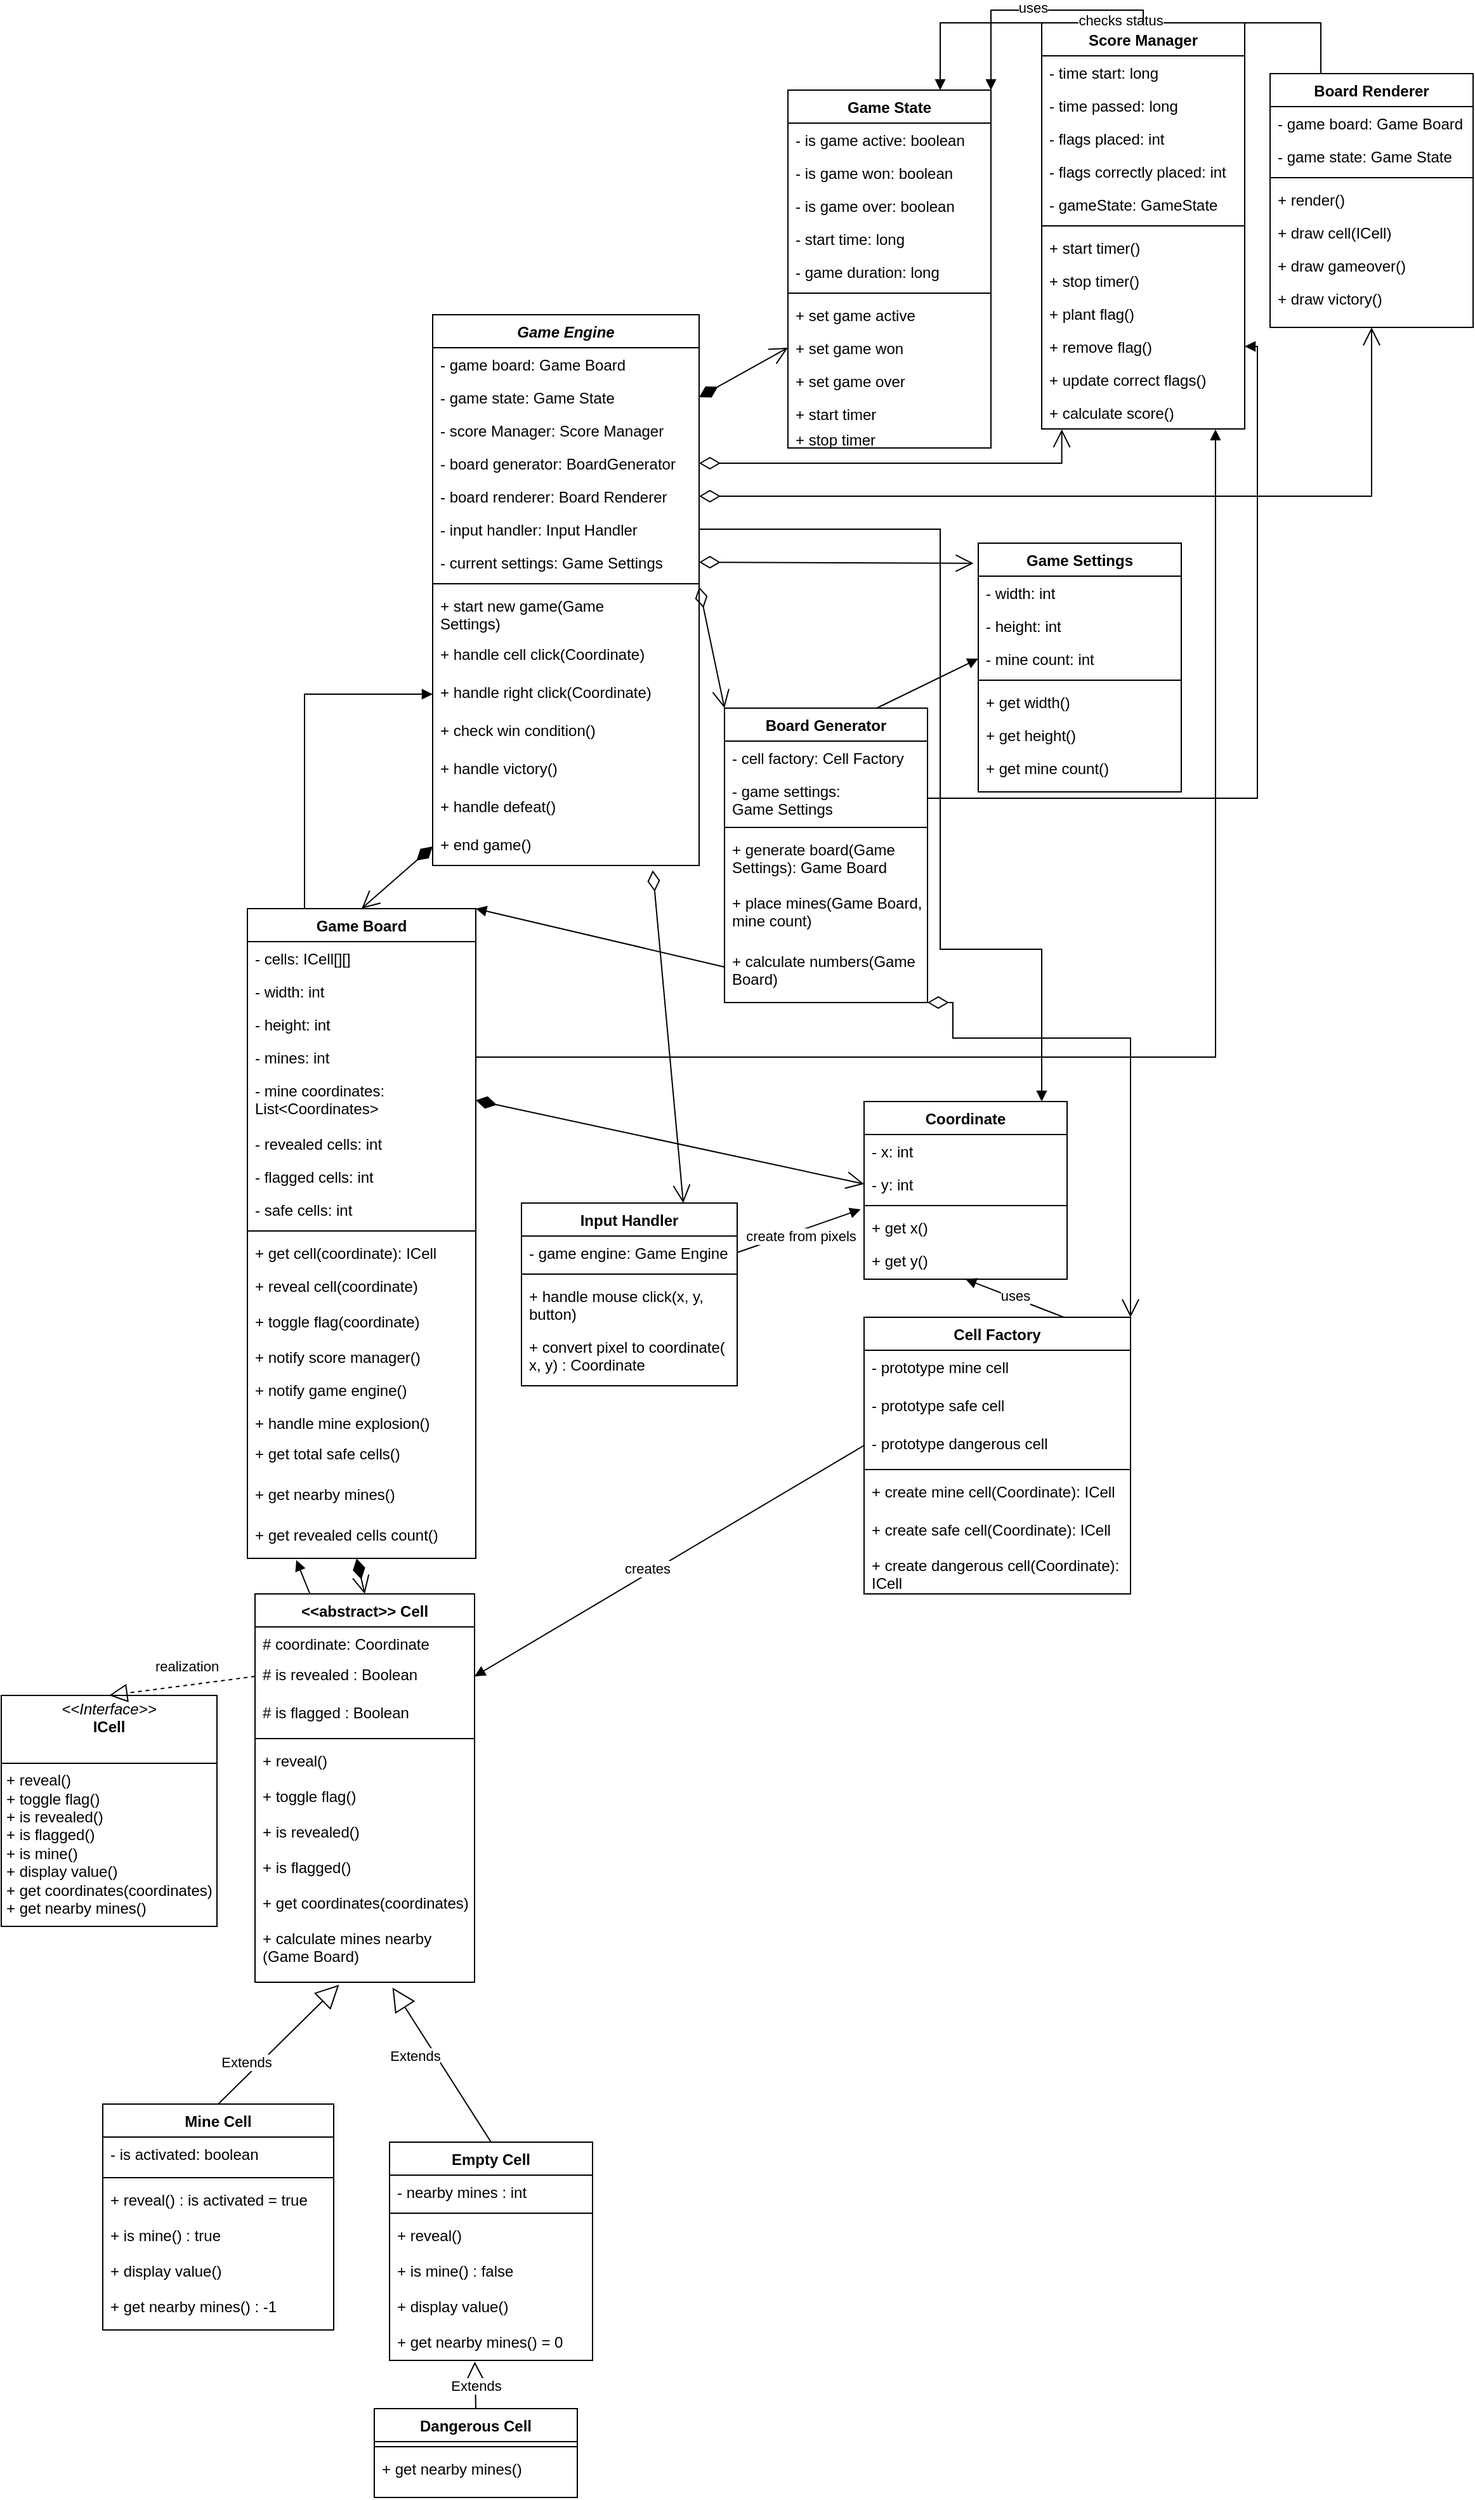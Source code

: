 <mxfile version="28.2.7">
  <diagram id="C5RBs43oDa-KdzZeNtuy" name="Page-1">
    <mxGraphModel dx="2365" dy="1325" grid="1" gridSize="10" guides="1" tooltips="1" connect="1" arrows="1" fold="1" page="1" pageScale="1" pageWidth="827" pageHeight="1169" background="#ffffff" math="0" shadow="0">
      <root>
        <mxCell id="WIyWlLk6GJQsqaUBKTNV-0" />
        <mxCell id="WIyWlLk6GJQsqaUBKTNV-1" parent="WIyWlLk6GJQsqaUBKTNV-0" />
        <mxCell id="zkfFHV4jXpPFQw0GAbJ--0" value="Game Engine" style="swimlane;fontStyle=3;align=center;verticalAlign=top;childLayout=stackLayout;horizontal=1;startSize=26;horizontalStack=0;resizeParent=1;resizeLast=0;collapsible=1;marginBottom=0;rounded=0;shadow=0;strokeWidth=1;" parent="WIyWlLk6GJQsqaUBKTNV-1" vertex="1">
          <mxGeometry x="380" y="370" width="210" height="434" as="geometry">
            <mxRectangle x="230" y="140" width="160" height="26" as="alternateBounds" />
          </mxGeometry>
        </mxCell>
        <mxCell id="zkfFHV4jXpPFQw0GAbJ--1" value="- game board: Game Board" style="text;align=left;verticalAlign=top;spacingLeft=4;spacingRight=4;overflow=hidden;rotatable=0;points=[[0,0.5],[1,0.5]];portConstraint=eastwest;" parent="zkfFHV4jXpPFQw0GAbJ--0" vertex="1">
          <mxGeometry y="26" width="210" height="26" as="geometry" />
        </mxCell>
        <mxCell id="zkfFHV4jXpPFQw0GAbJ--2" value="- game state: Game State" style="text;align=left;verticalAlign=top;spacingLeft=4;spacingRight=4;overflow=hidden;rotatable=0;points=[[0,0.5],[1,0.5]];portConstraint=eastwest;rounded=0;shadow=0;html=0;" parent="zkfFHV4jXpPFQw0GAbJ--0" vertex="1">
          <mxGeometry y="52" width="210" height="26" as="geometry" />
        </mxCell>
        <mxCell id="zkfFHV4jXpPFQw0GAbJ--3" value="- score Manager: Score Manager" style="text;align=left;verticalAlign=top;spacingLeft=4;spacingRight=4;overflow=hidden;rotatable=0;points=[[0,0.5],[1,0.5]];portConstraint=eastwest;rounded=0;shadow=0;html=0;" parent="zkfFHV4jXpPFQw0GAbJ--0" vertex="1">
          <mxGeometry y="78" width="210" height="26" as="geometry" />
        </mxCell>
        <mxCell id="9S8VT6qx1uZMwdPPaOd9-215" value="- board generator: BoardGenerator" style="text;align=left;verticalAlign=top;spacingLeft=4;spacingRight=4;overflow=hidden;rotatable=0;points=[[0,0.5],[1,0.5]];portConstraint=eastwest;rounded=0;shadow=0;html=0;" vertex="1" parent="zkfFHV4jXpPFQw0GAbJ--0">
          <mxGeometry y="104" width="210" height="26" as="geometry" />
        </mxCell>
        <mxCell id="9S8VT6qx1uZMwdPPaOd9-127" value="- board renderer: Board Renderer" style="text;align=left;verticalAlign=top;spacingLeft=4;spacingRight=4;overflow=hidden;rotatable=0;points=[[0,0.5],[1,0.5]];portConstraint=eastwest;rounded=0;shadow=0;html=0;" vertex="1" parent="zkfFHV4jXpPFQw0GAbJ--0">
          <mxGeometry y="130" width="210" height="26" as="geometry" />
        </mxCell>
        <mxCell id="9S8VT6qx1uZMwdPPaOd9-128" value="- input handler: Input Handler" style="text;align=left;verticalAlign=top;spacingLeft=4;spacingRight=4;overflow=hidden;rotatable=0;points=[[0,0.5],[1,0.5]];portConstraint=eastwest;rounded=0;shadow=0;html=0;" vertex="1" parent="zkfFHV4jXpPFQw0GAbJ--0">
          <mxGeometry y="156" width="210" height="26" as="geometry" />
        </mxCell>
        <mxCell id="9S8VT6qx1uZMwdPPaOd9-234" value="- current settings: Game Settings" style="text;align=left;verticalAlign=top;spacingLeft=4;spacingRight=4;overflow=hidden;rotatable=0;points=[[0,0.5],[1,0.5]];portConstraint=eastwest;rounded=0;shadow=0;html=0;" vertex="1" parent="zkfFHV4jXpPFQw0GAbJ--0">
          <mxGeometry y="182" width="210" height="26" as="geometry" />
        </mxCell>
        <mxCell id="zkfFHV4jXpPFQw0GAbJ--4" value="" style="line;html=1;strokeWidth=1;align=left;verticalAlign=middle;spacingTop=-1;spacingLeft=3;spacingRight=3;rotatable=0;labelPosition=right;points=[];portConstraint=eastwest;" parent="zkfFHV4jXpPFQw0GAbJ--0" vertex="1">
          <mxGeometry y="208" width="210" height="8" as="geometry" />
        </mxCell>
        <mxCell id="zkfFHV4jXpPFQw0GAbJ--5" value="+ start new game(Game &#xa;Settings)" style="text;align=left;verticalAlign=top;spacingLeft=4;spacingRight=4;overflow=hidden;rotatable=0;points=[[0,0.5],[1,0.5]];portConstraint=eastwest;" parent="zkfFHV4jXpPFQw0GAbJ--0" vertex="1">
          <mxGeometry y="216" width="210" height="38" as="geometry" />
        </mxCell>
        <mxCell id="9S8VT6qx1uZMwdPPaOd9-124" value="+ handle cell click(Coordinate)" style="text;align=left;verticalAlign=top;spacingLeft=4;spacingRight=4;overflow=hidden;rotatable=0;points=[[0,0.5],[1,0.5]];portConstraint=eastwest;" vertex="1" parent="zkfFHV4jXpPFQw0GAbJ--0">
          <mxGeometry y="254" width="210" height="30" as="geometry" />
        </mxCell>
        <mxCell id="9S8VT6qx1uZMwdPPaOd9-125" value="+ handle right click(Coordinate)" style="text;align=left;verticalAlign=top;spacingLeft=4;spacingRight=4;overflow=hidden;rotatable=0;points=[[0,0.5],[1,0.5]];portConstraint=eastwest;" vertex="1" parent="zkfFHV4jXpPFQw0GAbJ--0">
          <mxGeometry y="284" width="210" height="30" as="geometry" />
        </mxCell>
        <mxCell id="9S8VT6qx1uZMwdPPaOd9-264" value="+ check win condition()" style="text;align=left;verticalAlign=top;spacingLeft=4;spacingRight=4;overflow=hidden;rotatable=0;points=[[0,0.5],[1,0.5]];portConstraint=eastwest;" vertex="1" parent="zkfFHV4jXpPFQw0GAbJ--0">
          <mxGeometry y="314" width="210" height="30" as="geometry" />
        </mxCell>
        <mxCell id="9S8VT6qx1uZMwdPPaOd9-265" value="+ handle victory()" style="text;align=left;verticalAlign=top;spacingLeft=4;spacingRight=4;overflow=hidden;rotatable=0;points=[[0,0.5],[1,0.5]];portConstraint=eastwest;" vertex="1" parent="zkfFHV4jXpPFQw0GAbJ--0">
          <mxGeometry y="344" width="210" height="30" as="geometry" />
        </mxCell>
        <mxCell id="9S8VT6qx1uZMwdPPaOd9-266" value="+ handle defeat()" style="text;align=left;verticalAlign=top;spacingLeft=4;spacingRight=4;overflow=hidden;rotatable=0;points=[[0,0.5],[1,0.5]];portConstraint=eastwest;" vertex="1" parent="zkfFHV4jXpPFQw0GAbJ--0">
          <mxGeometry y="374" width="210" height="30" as="geometry" />
        </mxCell>
        <mxCell id="9S8VT6qx1uZMwdPPaOd9-126" value="+ end game()" style="text;align=left;verticalAlign=top;spacingLeft=4;spacingRight=4;overflow=hidden;rotatable=0;points=[[0,0.5],[1,0.5]];portConstraint=eastwest;" vertex="1" parent="zkfFHV4jXpPFQw0GAbJ--0">
          <mxGeometry y="404" width="210" height="30" as="geometry" />
        </mxCell>
        <mxCell id="zkfFHV4jXpPFQw0GAbJ--6" value="&lt;&lt;abstract&gt;&gt; Cell" style="swimlane;fontStyle=1;align=center;verticalAlign=top;childLayout=stackLayout;horizontal=1;startSize=26;horizontalStack=0;resizeParent=1;resizeLast=0;collapsible=1;marginBottom=0;rounded=0;shadow=0;strokeWidth=1;" parent="WIyWlLk6GJQsqaUBKTNV-1" vertex="1">
          <mxGeometry x="240" y="1378" width="173" height="306" as="geometry">
            <mxRectangle x="130" y="380" width="160" height="26" as="alternateBounds" />
          </mxGeometry>
        </mxCell>
        <mxCell id="zkfFHV4jXpPFQw0GAbJ--7" value="# coordinate: Coordinate" style="text;align=left;verticalAlign=top;spacingLeft=4;spacingRight=4;overflow=hidden;rotatable=0;points=[[0,0.5],[1,0.5]];portConstraint=eastwest;" parent="zkfFHV4jXpPFQw0GAbJ--6" vertex="1">
          <mxGeometry y="26" width="173" height="24" as="geometry" />
        </mxCell>
        <mxCell id="zkfFHV4jXpPFQw0GAbJ--8" value="# is revealed : Boolean" style="text;align=left;verticalAlign=top;spacingLeft=4;spacingRight=4;overflow=hidden;rotatable=0;points=[[0,0.5],[1,0.5]];portConstraint=eastwest;rounded=0;shadow=0;html=0;" parent="zkfFHV4jXpPFQw0GAbJ--6" vertex="1">
          <mxGeometry y="50" width="173" height="30" as="geometry" />
        </mxCell>
        <mxCell id="9S8VT6qx1uZMwdPPaOd9-115" value="# is flagged : Boolean" style="text;align=left;verticalAlign=top;spacingLeft=4;spacingRight=4;overflow=hidden;rotatable=0;points=[[0,0.5],[1,0.5]];portConstraint=eastwest;rounded=0;shadow=0;html=0;" vertex="1" parent="zkfFHV4jXpPFQw0GAbJ--6">
          <mxGeometry y="80" width="173" height="30" as="geometry" />
        </mxCell>
        <mxCell id="zkfFHV4jXpPFQw0GAbJ--9" value="" style="line;html=1;strokeWidth=1;align=left;verticalAlign=middle;spacingTop=-1;spacingLeft=3;spacingRight=3;rotatable=0;labelPosition=right;points=[];portConstraint=eastwest;" parent="zkfFHV4jXpPFQw0GAbJ--6" vertex="1">
          <mxGeometry y="110" width="173" height="8" as="geometry" />
        </mxCell>
        <mxCell id="zkfFHV4jXpPFQw0GAbJ--11" value="+ reveal()" style="text;align=left;verticalAlign=top;spacingLeft=4;spacingRight=4;overflow=hidden;rotatable=0;points=[[0,0.5],[1,0.5]];portConstraint=eastwest;" parent="zkfFHV4jXpPFQw0GAbJ--6" vertex="1">
          <mxGeometry y="118" width="173" height="28" as="geometry" />
        </mxCell>
        <mxCell id="9S8VT6qx1uZMwdPPaOd9-116" value="+ toggle flag()" style="text;align=left;verticalAlign=top;spacingLeft=4;spacingRight=4;overflow=hidden;rotatable=0;points=[[0,0.5],[1,0.5]];portConstraint=eastwest;" vertex="1" parent="zkfFHV4jXpPFQw0GAbJ--6">
          <mxGeometry y="146" width="173" height="28" as="geometry" />
        </mxCell>
        <mxCell id="9S8VT6qx1uZMwdPPaOd9-274" value="+ is revealed()" style="text;align=left;verticalAlign=top;spacingLeft=4;spacingRight=4;overflow=hidden;rotatable=0;points=[[0,0.5],[1,0.5]];portConstraint=eastwest;" vertex="1" parent="zkfFHV4jXpPFQw0GAbJ--6">
          <mxGeometry y="174" width="173" height="28" as="geometry" />
        </mxCell>
        <mxCell id="9S8VT6qx1uZMwdPPaOd9-272" value="+ is flagged()" style="text;align=left;verticalAlign=top;spacingLeft=4;spacingRight=4;overflow=hidden;rotatable=0;points=[[0,0.5],[1,0.5]];portConstraint=eastwest;" vertex="1" parent="zkfFHV4jXpPFQw0GAbJ--6">
          <mxGeometry y="202" width="173" height="28" as="geometry" />
        </mxCell>
        <mxCell id="9S8VT6qx1uZMwdPPaOd9-273" value="+ get coordinates(coordinates)" style="text;align=left;verticalAlign=top;spacingLeft=4;spacingRight=4;overflow=hidden;rotatable=0;points=[[0,0.5],[1,0.5]];portConstraint=eastwest;" vertex="1" parent="zkfFHV4jXpPFQw0GAbJ--6">
          <mxGeometry y="230" width="173" height="28" as="geometry" />
        </mxCell>
        <mxCell id="9S8VT6qx1uZMwdPPaOd9-117" value="+ calculate mines nearby&#xa;(Game Board)" style="text;align=left;verticalAlign=top;spacingLeft=4;spacingRight=4;overflow=hidden;rotatable=0;points=[[0,0.5],[1,0.5]];portConstraint=eastwest;" vertex="1" parent="zkfFHV4jXpPFQw0GAbJ--6">
          <mxGeometry y="258" width="173" height="48" as="geometry" />
        </mxCell>
        <mxCell id="zkfFHV4jXpPFQw0GAbJ--13" value="Empty Cell" style="swimlane;fontStyle=1;align=center;verticalAlign=top;childLayout=stackLayout;horizontal=1;startSize=26;horizontalStack=0;resizeParent=1;resizeLast=0;collapsible=1;marginBottom=0;rounded=0;shadow=0;strokeWidth=1;" parent="WIyWlLk6GJQsqaUBKTNV-1" vertex="1">
          <mxGeometry x="346" y="1810" width="160" height="172" as="geometry">
            <mxRectangle x="340" y="380" width="170" height="26" as="alternateBounds" />
          </mxGeometry>
        </mxCell>
        <mxCell id="zkfFHV4jXpPFQw0GAbJ--14" value="- nearby mines : int" style="text;align=left;verticalAlign=top;spacingLeft=4;spacingRight=4;overflow=hidden;rotatable=0;points=[[0,0.5],[1,0.5]];portConstraint=eastwest;" parent="zkfFHV4jXpPFQw0GAbJ--13" vertex="1">
          <mxGeometry y="26" width="160" height="26" as="geometry" />
        </mxCell>
        <mxCell id="zkfFHV4jXpPFQw0GAbJ--15" value="" style="line;html=1;strokeWidth=1;align=left;verticalAlign=middle;spacingTop=-1;spacingLeft=3;spacingRight=3;rotatable=0;labelPosition=right;points=[];portConstraint=eastwest;" parent="zkfFHV4jXpPFQw0GAbJ--13" vertex="1">
          <mxGeometry y="52" width="160" height="8" as="geometry" />
        </mxCell>
        <mxCell id="9S8VT6qx1uZMwdPPaOd9-281" value="+ reveal()" style="text;align=left;verticalAlign=top;spacingLeft=4;spacingRight=4;overflow=hidden;rotatable=0;points=[[0,0.5],[1,0.5]];portConstraint=eastwest;" vertex="1" parent="zkfFHV4jXpPFQw0GAbJ--13">
          <mxGeometry y="60" width="160" height="28" as="geometry" />
        </mxCell>
        <mxCell id="9S8VT6qx1uZMwdPPaOd9-282" value="+ is mine() : false" style="text;align=left;verticalAlign=top;spacingLeft=4;spacingRight=4;overflow=hidden;rotatable=0;points=[[0,0.5],[1,0.5]];portConstraint=eastwest;" vertex="1" parent="zkfFHV4jXpPFQw0GAbJ--13">
          <mxGeometry y="88" width="160" height="28" as="geometry" />
        </mxCell>
        <mxCell id="9S8VT6qx1uZMwdPPaOd9-283" value="+ display value()" style="text;align=left;verticalAlign=top;spacingLeft=4;spacingRight=4;overflow=hidden;rotatable=0;points=[[0,0.5],[1,0.5]];portConstraint=eastwest;" vertex="1" parent="zkfFHV4jXpPFQw0GAbJ--13">
          <mxGeometry y="116" width="160" height="28" as="geometry" />
        </mxCell>
        <mxCell id="9S8VT6qx1uZMwdPPaOd9-250" value="+ get nearby mines() = 0" style="text;align=left;verticalAlign=top;spacingLeft=4;spacingRight=4;overflow=hidden;rotatable=0;points=[[0,0.5],[1,0.5]];portConstraint=eastwest;" vertex="1" parent="zkfFHV4jXpPFQw0GAbJ--13">
          <mxGeometry y="144" width="160" height="28" as="geometry" />
        </mxCell>
        <mxCell id="zkfFHV4jXpPFQw0GAbJ--17" value="Game Board" style="swimlane;fontStyle=1;align=center;verticalAlign=top;childLayout=stackLayout;horizontal=1;startSize=26;horizontalStack=0;resizeParent=1;resizeLast=0;collapsible=1;marginBottom=0;rounded=0;shadow=0;strokeWidth=1;" parent="WIyWlLk6GJQsqaUBKTNV-1" vertex="1">
          <mxGeometry x="234" y="838" width="180" height="512" as="geometry">
            <mxRectangle x="550" y="140" width="160" height="26" as="alternateBounds" />
          </mxGeometry>
        </mxCell>
        <mxCell id="zkfFHV4jXpPFQw0GAbJ--18" value="- cells: ICell[][]" style="text;align=left;verticalAlign=top;spacingLeft=4;spacingRight=4;overflow=hidden;rotatable=0;points=[[0,0.5],[1,0.5]];portConstraint=eastwest;" parent="zkfFHV4jXpPFQw0GAbJ--17" vertex="1">
          <mxGeometry y="26" width="180" height="26" as="geometry" />
        </mxCell>
        <mxCell id="zkfFHV4jXpPFQw0GAbJ--19" value="- width: int" style="text;align=left;verticalAlign=top;spacingLeft=4;spacingRight=4;overflow=hidden;rotatable=0;points=[[0,0.5],[1,0.5]];portConstraint=eastwest;rounded=0;shadow=0;html=0;" parent="zkfFHV4jXpPFQw0GAbJ--17" vertex="1">
          <mxGeometry y="52" width="180" height="26" as="geometry" />
        </mxCell>
        <mxCell id="zkfFHV4jXpPFQw0GAbJ--20" value="- height: int" style="text;align=left;verticalAlign=top;spacingLeft=4;spacingRight=4;overflow=hidden;rotatable=0;points=[[0,0.5],[1,0.5]];portConstraint=eastwest;rounded=0;shadow=0;html=0;" parent="zkfFHV4jXpPFQw0GAbJ--17" vertex="1">
          <mxGeometry y="78" width="180" height="26" as="geometry" />
        </mxCell>
        <mxCell id="zkfFHV4jXpPFQw0GAbJ--25" value="- mines: int" style="text;align=left;verticalAlign=top;spacingLeft=4;spacingRight=4;overflow=hidden;rotatable=0;points=[[0,0.5],[1,0.5]];portConstraint=eastwest;" parent="zkfFHV4jXpPFQw0GAbJ--17" vertex="1">
          <mxGeometry y="104" width="180" height="26" as="geometry" />
        </mxCell>
        <mxCell id="9S8VT6qx1uZMwdPPaOd9-240" value="- mine coordinates: &#xa;List&lt;Coordinates&gt;" style="text;align=left;verticalAlign=top;spacingLeft=4;spacingRight=4;overflow=hidden;rotatable=0;points=[[0,0.5],[1,0.5]];portConstraint=eastwest;" vertex="1" parent="zkfFHV4jXpPFQw0GAbJ--17">
          <mxGeometry y="130" width="180" height="42" as="geometry" />
        </mxCell>
        <mxCell id="9S8VT6qx1uZMwdPPaOd9-239" value="- revealed cells: int" style="text;align=left;verticalAlign=top;spacingLeft=4;spacingRight=4;overflow=hidden;rotatable=0;points=[[0,0.5],[1,0.5]];portConstraint=eastwest;rounded=0;shadow=0;html=0;" vertex="1" parent="zkfFHV4jXpPFQw0GAbJ--17">
          <mxGeometry y="172" width="180" height="26" as="geometry" />
        </mxCell>
        <mxCell id="9S8VT6qx1uZMwdPPaOd9-214" value="- flagged cells: int" style="text;align=left;verticalAlign=top;spacingLeft=4;spacingRight=4;overflow=hidden;rotatable=0;points=[[0,0.5],[1,0.5]];portConstraint=eastwest;rounded=0;shadow=0;html=0;" vertex="1" parent="zkfFHV4jXpPFQw0GAbJ--17">
          <mxGeometry y="198" width="180" height="26" as="geometry" />
        </mxCell>
        <mxCell id="9S8VT6qx1uZMwdPPaOd9-276" value="- safe cells: int" style="text;align=left;verticalAlign=top;spacingLeft=4;spacingRight=4;overflow=hidden;rotatable=0;points=[[0,0.5],[1,0.5]];portConstraint=eastwest;rounded=0;shadow=0;html=0;" vertex="1" parent="zkfFHV4jXpPFQw0GAbJ--17">
          <mxGeometry y="224" width="180" height="26" as="geometry" />
        </mxCell>
        <mxCell id="zkfFHV4jXpPFQw0GAbJ--23" value="" style="line;html=1;strokeWidth=1;align=left;verticalAlign=middle;spacingTop=-1;spacingLeft=3;spacingRight=3;rotatable=0;labelPosition=right;points=[];portConstraint=eastwest;" parent="zkfFHV4jXpPFQw0GAbJ--17" vertex="1">
          <mxGeometry y="250" width="180" height="8" as="geometry" />
        </mxCell>
        <mxCell id="zkfFHV4jXpPFQw0GAbJ--22" value="+ get cell(coordinate): ICell" style="text;align=left;verticalAlign=top;spacingLeft=4;spacingRight=4;overflow=hidden;rotatable=0;points=[[0,0.5],[1,0.5]];portConstraint=eastwest;rounded=0;shadow=0;html=0;" parent="zkfFHV4jXpPFQw0GAbJ--17" vertex="1">
          <mxGeometry y="258" width="180" height="26" as="geometry" />
        </mxCell>
        <mxCell id="9S8VT6qx1uZMwdPPaOd9-270" value="+ reveal cell(coordinate)" style="text;align=left;verticalAlign=top;spacingLeft=4;spacingRight=4;overflow=hidden;rotatable=0;points=[[0,0.5],[1,0.5]];portConstraint=eastwest;" vertex="1" parent="zkfFHV4jXpPFQw0GAbJ--17">
          <mxGeometry y="284" width="180" height="28" as="geometry" />
        </mxCell>
        <mxCell id="9S8VT6qx1uZMwdPPaOd9-271" value="+ toggle flag(coordinate)" style="text;align=left;verticalAlign=top;spacingLeft=4;spacingRight=4;overflow=hidden;rotatable=0;points=[[0,0.5],[1,0.5]];portConstraint=eastwest;" vertex="1" parent="zkfFHV4jXpPFQw0GAbJ--17">
          <mxGeometry y="312" width="180" height="28" as="geometry" />
        </mxCell>
        <mxCell id="9S8VT6qx1uZMwdPPaOd9-267" value="+ notify score manager()" style="text;align=left;verticalAlign=top;spacingLeft=4;spacingRight=4;overflow=hidden;rotatable=0;points=[[0,0.5],[1,0.5]];portConstraint=eastwest;rounded=0;shadow=0;html=0;" vertex="1" parent="zkfFHV4jXpPFQw0GAbJ--17">
          <mxGeometry y="340" width="180" height="26" as="geometry" />
        </mxCell>
        <mxCell id="9S8VT6qx1uZMwdPPaOd9-268" value="+ notify game engine()" style="text;align=left;verticalAlign=top;spacingLeft=4;spacingRight=4;overflow=hidden;rotatable=0;points=[[0,0.5],[1,0.5]];portConstraint=eastwest;rounded=0;shadow=0;html=0;" vertex="1" parent="zkfFHV4jXpPFQw0GAbJ--17">
          <mxGeometry y="366" width="180" height="26" as="geometry" />
        </mxCell>
        <mxCell id="9S8VT6qx1uZMwdPPaOd9-256" value="+ handle mine explosion()" style="text;align=left;verticalAlign=top;spacingLeft=4;spacingRight=4;overflow=hidden;rotatable=0;points=[[0,0.5],[1,0.5]];portConstraint=eastwest;" vertex="1" parent="zkfFHV4jXpPFQw0GAbJ--17">
          <mxGeometry y="392" width="180" height="24" as="geometry" />
        </mxCell>
        <mxCell id="9S8VT6qx1uZMwdPPaOd9-277" value="+ get total safe cells()" style="text;align=left;verticalAlign=top;spacingLeft=4;spacingRight=4;overflow=hidden;rotatable=0;points=[[0,0.5],[1,0.5]];portConstraint=eastwest;" vertex="1" parent="zkfFHV4jXpPFQw0GAbJ--17">
          <mxGeometry y="416" width="180" height="32" as="geometry" />
        </mxCell>
        <mxCell id="9S8VT6qx1uZMwdPPaOd9-278" value="+ get nearby mines()" style="text;align=left;verticalAlign=top;spacingLeft=4;spacingRight=4;overflow=hidden;rotatable=0;points=[[0,0.5],[1,0.5]];portConstraint=eastwest;" vertex="1" parent="zkfFHV4jXpPFQw0GAbJ--17">
          <mxGeometry y="448" width="180" height="32" as="geometry" />
        </mxCell>
        <mxCell id="9S8VT6qx1uZMwdPPaOd9-262" value="+ get revealed cells count()" style="text;align=left;verticalAlign=top;spacingLeft=4;spacingRight=4;overflow=hidden;rotatable=0;points=[[0,0.5],[1,0.5]];portConstraint=eastwest;" vertex="1" parent="zkfFHV4jXpPFQw0GAbJ--17">
          <mxGeometry y="480" width="180" height="32" as="geometry" />
        </mxCell>
        <mxCell id="9S8VT6qx1uZMwdPPaOd9-1" value="Dangerous Cell" style="swimlane;fontStyle=1;align=center;verticalAlign=top;childLayout=stackLayout;horizontal=1;startSize=26;horizontalStack=0;resizeParent=1;resizeLast=0;collapsible=1;marginBottom=0;rounded=0;shadow=0;strokeWidth=1;" vertex="1" parent="WIyWlLk6GJQsqaUBKTNV-1">
          <mxGeometry x="334" y="2020" width="160" height="70" as="geometry">
            <mxRectangle x="340" y="380" width="170" height="26" as="alternateBounds" />
          </mxGeometry>
        </mxCell>
        <mxCell id="9S8VT6qx1uZMwdPPaOd9-3" value="" style="line;html=1;strokeWidth=1;align=left;verticalAlign=middle;spacingTop=-1;spacingLeft=3;spacingRight=3;rotatable=0;labelPosition=right;points=[];portConstraint=eastwest;" vertex="1" parent="9S8VT6qx1uZMwdPPaOd9-1">
          <mxGeometry y="26" width="160" height="8" as="geometry" />
        </mxCell>
        <mxCell id="9S8VT6qx1uZMwdPPaOd9-284" value="+ get nearby mines()" style="text;align=left;verticalAlign=top;spacingLeft=4;spacingRight=4;overflow=hidden;rotatable=0;points=[[0,0.5],[1,0.5]];portConstraint=eastwest;" vertex="1" parent="9S8VT6qx1uZMwdPPaOd9-1">
          <mxGeometry y="34" width="160" height="28" as="geometry" />
        </mxCell>
        <mxCell id="9S8VT6qx1uZMwdPPaOd9-4" value="Mine Cell" style="swimlane;fontStyle=1;align=center;verticalAlign=top;childLayout=stackLayout;horizontal=1;startSize=26;horizontalStack=0;resizeParent=1;resizeLast=0;collapsible=1;marginBottom=0;rounded=0;shadow=0;strokeWidth=1;" vertex="1" parent="WIyWlLk6GJQsqaUBKTNV-1">
          <mxGeometry x="120" y="1780" width="182" height="178" as="geometry">
            <mxRectangle x="340" y="380" width="170" height="26" as="alternateBounds" />
          </mxGeometry>
        </mxCell>
        <mxCell id="9S8VT6qx1uZMwdPPaOd9-212" value="- is activated: boolean" style="text;align=left;verticalAlign=top;spacingLeft=4;spacingRight=4;overflow=hidden;rotatable=0;points=[[0,0.5],[1,0.5]];portConstraint=eastwest;" vertex="1" parent="9S8VT6qx1uZMwdPPaOd9-4">
          <mxGeometry y="26" width="182" height="28" as="geometry" />
        </mxCell>
        <mxCell id="9S8VT6qx1uZMwdPPaOd9-6" value="" style="line;html=1;strokeWidth=1;align=left;verticalAlign=middle;spacingTop=-1;spacingLeft=3;spacingRight=3;rotatable=0;labelPosition=right;points=[];portConstraint=eastwest;" vertex="1" parent="9S8VT6qx1uZMwdPPaOd9-4">
          <mxGeometry y="54" width="182" height="8" as="geometry" />
        </mxCell>
        <mxCell id="9S8VT6qx1uZMwdPPaOd9-243" value="+ reveal() : is activated = true" style="text;align=left;verticalAlign=top;spacingLeft=4;spacingRight=4;overflow=hidden;rotatable=0;points=[[0,0.5],[1,0.5]];portConstraint=eastwest;" vertex="1" parent="9S8VT6qx1uZMwdPPaOd9-4">
          <mxGeometry y="62" width="182" height="28" as="geometry" />
        </mxCell>
        <mxCell id="9S8VT6qx1uZMwdPPaOd9-275" value="+ is mine() : true" style="text;align=left;verticalAlign=top;spacingLeft=4;spacingRight=4;overflow=hidden;rotatable=0;points=[[0,0.5],[1,0.5]];portConstraint=eastwest;" vertex="1" parent="9S8VT6qx1uZMwdPPaOd9-4">
          <mxGeometry y="90" width="182" height="28" as="geometry" />
        </mxCell>
        <mxCell id="9S8VT6qx1uZMwdPPaOd9-279" value="+ display value()" style="text;align=left;verticalAlign=top;spacingLeft=4;spacingRight=4;overflow=hidden;rotatable=0;points=[[0,0.5],[1,0.5]];portConstraint=eastwest;" vertex="1" parent="9S8VT6qx1uZMwdPPaOd9-4">
          <mxGeometry y="118" width="182" height="28" as="geometry" />
        </mxCell>
        <mxCell id="9S8VT6qx1uZMwdPPaOd9-280" value="+ get nearby mines() : -1" style="text;align=left;verticalAlign=top;spacingLeft=4;spacingRight=4;overflow=hidden;rotatable=0;points=[[0,0.5],[1,0.5]];portConstraint=eastwest;" vertex="1" parent="9S8VT6qx1uZMwdPPaOd9-4">
          <mxGeometry y="146" width="182" height="32" as="geometry" />
        </mxCell>
        <mxCell id="9S8VT6qx1uZMwdPPaOd9-19" value="Game Settings" style="swimlane;fontStyle=1;align=center;verticalAlign=top;childLayout=stackLayout;horizontal=1;startSize=26;horizontalStack=0;resizeParent=1;resizeLast=0;collapsible=1;marginBottom=0;rounded=0;shadow=0;strokeWidth=1;" vertex="1" parent="WIyWlLk6GJQsqaUBKTNV-1">
          <mxGeometry x="810" y="550" width="160" height="196" as="geometry">
            <mxRectangle x="550" y="140" width="160" height="26" as="alternateBounds" />
          </mxGeometry>
        </mxCell>
        <mxCell id="9S8VT6qx1uZMwdPPaOd9-21" value="- width: int" style="text;align=left;verticalAlign=top;spacingLeft=4;spacingRight=4;overflow=hidden;rotatable=0;points=[[0,0.5],[1,0.5]];portConstraint=eastwest;rounded=0;shadow=0;html=0;" vertex="1" parent="9S8VT6qx1uZMwdPPaOd9-19">
          <mxGeometry y="26" width="160" height="26" as="geometry" />
        </mxCell>
        <mxCell id="9S8VT6qx1uZMwdPPaOd9-22" value="- height: int" style="text;align=left;verticalAlign=top;spacingLeft=4;spacingRight=4;overflow=hidden;rotatable=0;points=[[0,0.5],[1,0.5]];portConstraint=eastwest;rounded=0;shadow=0;html=0;" vertex="1" parent="9S8VT6qx1uZMwdPPaOd9-19">
          <mxGeometry y="52" width="160" height="26" as="geometry" />
        </mxCell>
        <mxCell id="9S8VT6qx1uZMwdPPaOd9-23" value="- mine count: int" style="text;align=left;verticalAlign=top;spacingLeft=4;spacingRight=4;overflow=hidden;rotatable=0;points=[[0,0.5],[1,0.5]];portConstraint=eastwest;rounded=0;shadow=0;html=0;" vertex="1" parent="9S8VT6qx1uZMwdPPaOd9-19">
          <mxGeometry y="78" width="160" height="26" as="geometry" />
        </mxCell>
        <mxCell id="9S8VT6qx1uZMwdPPaOd9-25" value="" style="line;html=1;strokeWidth=1;align=left;verticalAlign=middle;spacingTop=-1;spacingLeft=3;spacingRight=3;rotatable=0;labelPosition=right;points=[];portConstraint=eastwest;" vertex="1" parent="9S8VT6qx1uZMwdPPaOd9-19">
          <mxGeometry y="104" width="160" height="8" as="geometry" />
        </mxCell>
        <mxCell id="9S8VT6qx1uZMwdPPaOd9-24" value="+ get width()" style="text;align=left;verticalAlign=top;spacingLeft=4;spacingRight=4;overflow=hidden;rotatable=0;points=[[0,0.5],[1,0.5]];portConstraint=eastwest;rounded=0;shadow=0;html=0;" vertex="1" parent="9S8VT6qx1uZMwdPPaOd9-19">
          <mxGeometry y="112" width="160" height="26" as="geometry" />
        </mxCell>
        <mxCell id="9S8VT6qx1uZMwdPPaOd9-26" value="+ get height()" style="text;align=left;verticalAlign=top;spacingLeft=4;spacingRight=4;overflow=hidden;rotatable=0;points=[[0,0.5],[1,0.5]];portConstraint=eastwest;" vertex="1" parent="9S8VT6qx1uZMwdPPaOd9-19">
          <mxGeometry y="138" width="160" height="26" as="geometry" />
        </mxCell>
        <mxCell id="9S8VT6qx1uZMwdPPaOd9-27" value="+ get mine count()" style="text;align=left;verticalAlign=top;spacingLeft=4;spacingRight=4;overflow=hidden;rotatable=0;points=[[0,0.5],[1,0.5]];portConstraint=eastwest;" vertex="1" parent="9S8VT6qx1uZMwdPPaOd9-19">
          <mxGeometry y="164" width="160" height="26" as="geometry" />
        </mxCell>
        <mxCell id="9S8VT6qx1uZMwdPPaOd9-37" value="Score Manager" style="swimlane;fontStyle=1;align=center;verticalAlign=top;childLayout=stackLayout;horizontal=1;startSize=26;horizontalStack=0;resizeParent=1;resizeLast=0;collapsible=1;marginBottom=0;rounded=0;shadow=0;strokeWidth=1;" vertex="1" parent="WIyWlLk6GJQsqaUBKTNV-1">
          <mxGeometry x="860" y="140" width="160" height="320" as="geometry">
            <mxRectangle x="550" y="140" width="160" height="26" as="alternateBounds" />
          </mxGeometry>
        </mxCell>
        <mxCell id="9S8VT6qx1uZMwdPPaOd9-39" value="- time start: long" style="text;align=left;verticalAlign=top;spacingLeft=4;spacingRight=4;overflow=hidden;rotatable=0;points=[[0,0.5],[1,0.5]];portConstraint=eastwest;rounded=0;shadow=0;html=0;" vertex="1" parent="9S8VT6qx1uZMwdPPaOd9-37">
          <mxGeometry y="26" width="160" height="26" as="geometry" />
        </mxCell>
        <mxCell id="9S8VT6qx1uZMwdPPaOd9-41" value="- time passed: long" style="text;align=left;verticalAlign=top;spacingLeft=4;spacingRight=4;overflow=hidden;rotatable=0;points=[[0,0.5],[1,0.5]];portConstraint=eastwest;rounded=0;shadow=0;html=0;" vertex="1" parent="9S8VT6qx1uZMwdPPaOd9-37">
          <mxGeometry y="52" width="160" height="26" as="geometry" />
        </mxCell>
        <mxCell id="9S8VT6qx1uZMwdPPaOd9-40" value="- flags placed: int" style="text;align=left;verticalAlign=top;spacingLeft=4;spacingRight=4;overflow=hidden;rotatable=0;points=[[0,0.5],[1,0.5]];portConstraint=eastwest;rounded=0;shadow=0;html=0;" vertex="1" parent="9S8VT6qx1uZMwdPPaOd9-37">
          <mxGeometry y="78" width="160" height="26" as="geometry" />
        </mxCell>
        <mxCell id="9S8VT6qx1uZMwdPPaOd9-226" value="- flags correctly placed: int" style="text;align=left;verticalAlign=top;spacingLeft=4;spacingRight=4;overflow=hidden;rotatable=0;points=[[0,0.5],[1,0.5]];portConstraint=eastwest;rounded=0;shadow=0;html=0;" vertex="1" parent="9S8VT6qx1uZMwdPPaOd9-37">
          <mxGeometry y="104" width="160" height="26" as="geometry" />
        </mxCell>
        <mxCell id="9S8VT6qx1uZMwdPPaOd9-216" value="- gameState: GameState" style="text;align=left;verticalAlign=top;spacingLeft=4;spacingRight=4;overflow=hidden;rotatable=0;points=[[0,0.5],[1,0.5]];portConstraint=eastwest;rounded=0;shadow=0;html=0;" vertex="1" parent="9S8VT6qx1uZMwdPPaOd9-37">
          <mxGeometry y="130" width="160" height="26" as="geometry" />
        </mxCell>
        <mxCell id="9S8VT6qx1uZMwdPPaOd9-43" value="" style="line;html=1;strokeWidth=1;align=left;verticalAlign=middle;spacingTop=-1;spacingLeft=3;spacingRight=3;rotatable=0;labelPosition=right;points=[];portConstraint=eastwest;" vertex="1" parent="9S8VT6qx1uZMwdPPaOd9-37">
          <mxGeometry y="156" width="160" height="8" as="geometry" />
        </mxCell>
        <mxCell id="9S8VT6qx1uZMwdPPaOd9-42" value="+ start timer()" style="text;align=left;verticalAlign=top;spacingLeft=4;spacingRight=4;overflow=hidden;rotatable=0;points=[[0,0.5],[1,0.5]];portConstraint=eastwest;rounded=0;shadow=0;html=0;" vertex="1" parent="9S8VT6qx1uZMwdPPaOd9-37">
          <mxGeometry y="164" width="160" height="26" as="geometry" />
        </mxCell>
        <mxCell id="9S8VT6qx1uZMwdPPaOd9-44" value="+ stop timer()" style="text;align=left;verticalAlign=top;spacingLeft=4;spacingRight=4;overflow=hidden;rotatable=0;points=[[0,0.5],[1,0.5]];portConstraint=eastwest;" vertex="1" parent="9S8VT6qx1uZMwdPPaOd9-37">
          <mxGeometry y="190" width="160" height="26" as="geometry" />
        </mxCell>
        <mxCell id="9S8VT6qx1uZMwdPPaOd9-45" value="+ plant flag()" style="text;align=left;verticalAlign=top;spacingLeft=4;spacingRight=4;overflow=hidden;rotatable=0;points=[[0,0.5],[1,0.5]];portConstraint=eastwest;" vertex="1" parent="9S8VT6qx1uZMwdPPaOd9-37">
          <mxGeometry y="216" width="160" height="26" as="geometry" />
        </mxCell>
        <mxCell id="9S8VT6qx1uZMwdPPaOd9-129" value="+ remove flag()" style="text;align=left;verticalAlign=top;spacingLeft=4;spacingRight=4;overflow=hidden;rotatable=0;points=[[0,0.5],[1,0.5]];portConstraint=eastwest;" vertex="1" parent="9S8VT6qx1uZMwdPPaOd9-37">
          <mxGeometry y="242" width="160" height="26" as="geometry" />
        </mxCell>
        <mxCell id="9S8VT6qx1uZMwdPPaOd9-269" value="+ update correct flags()" style="text;align=left;verticalAlign=top;spacingLeft=4;spacingRight=4;overflow=hidden;rotatable=0;points=[[0,0.5],[1,0.5]];portConstraint=eastwest;" vertex="1" parent="9S8VT6qx1uZMwdPPaOd9-37">
          <mxGeometry y="268" width="160" height="26" as="geometry" />
        </mxCell>
        <mxCell id="9S8VT6qx1uZMwdPPaOd9-225" value="+ calculate score()" style="text;align=left;verticalAlign=top;spacingLeft=4;spacingRight=4;overflow=hidden;rotatable=0;points=[[0,0.5],[1,0.5]];portConstraint=eastwest;" vertex="1" parent="9S8VT6qx1uZMwdPPaOd9-37">
          <mxGeometry y="294" width="160" height="26" as="geometry" />
        </mxCell>
        <mxCell id="9S8VT6qx1uZMwdPPaOd9-46" value="Board Renderer" style="swimlane;fontStyle=1;align=center;verticalAlign=top;childLayout=stackLayout;horizontal=1;startSize=26;horizontalStack=0;resizeParent=1;resizeLast=0;collapsible=1;marginBottom=0;rounded=0;shadow=0;strokeWidth=1;" vertex="1" parent="WIyWlLk6GJQsqaUBKTNV-1">
          <mxGeometry x="1040" y="180" width="160" height="200" as="geometry">
            <mxRectangle x="550" y="140" width="160" height="26" as="alternateBounds" />
          </mxGeometry>
        </mxCell>
        <mxCell id="9S8VT6qx1uZMwdPPaOd9-47" value="- game board: Game Board" style="text;align=left;verticalAlign=top;spacingLeft=4;spacingRight=4;overflow=hidden;rotatable=0;points=[[0,0.5],[1,0.5]];portConstraint=eastwest;" vertex="1" parent="9S8VT6qx1uZMwdPPaOd9-46">
          <mxGeometry y="26" width="160" height="26" as="geometry" />
        </mxCell>
        <mxCell id="9S8VT6qx1uZMwdPPaOd9-48" value="- game state: Game State" style="text;align=left;verticalAlign=top;spacingLeft=4;spacingRight=4;overflow=hidden;rotatable=0;points=[[0,0.5],[1,0.5]];portConstraint=eastwest;rounded=0;shadow=0;html=0;" vertex="1" parent="9S8VT6qx1uZMwdPPaOd9-46">
          <mxGeometry y="52" width="160" height="26" as="geometry" />
        </mxCell>
        <mxCell id="9S8VT6qx1uZMwdPPaOd9-52" value="" style="line;html=1;strokeWidth=1;align=left;verticalAlign=middle;spacingTop=-1;spacingLeft=3;spacingRight=3;rotatable=0;labelPosition=right;points=[];portConstraint=eastwest;" vertex="1" parent="9S8VT6qx1uZMwdPPaOd9-46">
          <mxGeometry y="78" width="160" height="8" as="geometry" />
        </mxCell>
        <mxCell id="9S8VT6qx1uZMwdPPaOd9-50" value="+ render()" style="text;align=left;verticalAlign=top;spacingLeft=4;spacingRight=4;overflow=hidden;rotatable=0;points=[[0,0.5],[1,0.5]];portConstraint=eastwest;rounded=0;shadow=0;html=0;" vertex="1" parent="9S8VT6qx1uZMwdPPaOd9-46">
          <mxGeometry y="86" width="160" height="26" as="geometry" />
        </mxCell>
        <mxCell id="9S8VT6qx1uZMwdPPaOd9-49" value="+ draw cell(ICell)" style="text;align=left;verticalAlign=top;spacingLeft=4;spacingRight=4;overflow=hidden;rotatable=0;points=[[0,0.5],[1,0.5]];portConstraint=eastwest;rounded=0;shadow=0;html=0;" vertex="1" parent="9S8VT6qx1uZMwdPPaOd9-46">
          <mxGeometry y="112" width="160" height="26" as="geometry" />
        </mxCell>
        <mxCell id="9S8VT6qx1uZMwdPPaOd9-53" value="+ draw gameover()" style="text;align=left;verticalAlign=top;spacingLeft=4;spacingRight=4;overflow=hidden;rotatable=0;points=[[0,0.5],[1,0.5]];portConstraint=eastwest;" vertex="1" parent="9S8VT6qx1uZMwdPPaOd9-46">
          <mxGeometry y="138" width="160" height="26" as="geometry" />
        </mxCell>
        <mxCell id="9S8VT6qx1uZMwdPPaOd9-54" value="+ draw victory()" style="text;align=left;verticalAlign=top;spacingLeft=4;spacingRight=4;overflow=hidden;rotatable=0;points=[[0,0.5],[1,0.5]];portConstraint=eastwest;" vertex="1" parent="9S8VT6qx1uZMwdPPaOd9-46">
          <mxGeometry y="164" width="160" height="26" as="geometry" />
        </mxCell>
        <mxCell id="9S8VT6qx1uZMwdPPaOd9-55" value="Input Handler" style="swimlane;fontStyle=1;align=center;verticalAlign=top;childLayout=stackLayout;horizontal=1;startSize=26;horizontalStack=0;resizeParent=1;resizeLast=0;collapsible=1;marginBottom=0;rounded=0;shadow=0;strokeWidth=1;" vertex="1" parent="WIyWlLk6GJQsqaUBKTNV-1">
          <mxGeometry x="450" y="1070" width="170" height="144" as="geometry">
            <mxRectangle x="550" y="140" width="160" height="26" as="alternateBounds" />
          </mxGeometry>
        </mxCell>
        <mxCell id="9S8VT6qx1uZMwdPPaOd9-56" value="- game engine: Game Engine" style="text;align=left;verticalAlign=top;spacingLeft=4;spacingRight=4;overflow=hidden;rotatable=0;points=[[0,0.5],[1,0.5]];portConstraint=eastwest;" vertex="1" parent="9S8VT6qx1uZMwdPPaOd9-55">
          <mxGeometry y="26" width="170" height="26" as="geometry" />
        </mxCell>
        <mxCell id="9S8VT6qx1uZMwdPPaOd9-61" value="" style="line;html=1;strokeWidth=1;align=left;verticalAlign=middle;spacingTop=-1;spacingLeft=3;spacingRight=3;rotatable=0;labelPosition=right;points=[];portConstraint=eastwest;" vertex="1" parent="9S8VT6qx1uZMwdPPaOd9-55">
          <mxGeometry y="52" width="170" height="8" as="geometry" />
        </mxCell>
        <mxCell id="9S8VT6qx1uZMwdPPaOd9-60" value="+ handle mouse click(x, y, &#xa;button)" style="text;align=left;verticalAlign=top;spacingLeft=4;spacingRight=4;overflow=hidden;rotatable=0;points=[[0,0.5],[1,0.5]];portConstraint=eastwest;rounded=0;shadow=0;html=0;" vertex="1" parent="9S8VT6qx1uZMwdPPaOd9-55">
          <mxGeometry y="60" width="170" height="40" as="geometry" />
        </mxCell>
        <mxCell id="9S8VT6qx1uZMwdPPaOd9-59" value="+ convert pixel to coordinate(&#xa;x, y) : Coordinate" style="text;align=left;verticalAlign=top;spacingLeft=4;spacingRight=4;overflow=hidden;rotatable=0;points=[[0,0.5],[1,0.5]];portConstraint=eastwest;rounded=0;shadow=0;html=0;" vertex="1" parent="9S8VT6qx1uZMwdPPaOd9-55">
          <mxGeometry y="100" width="170" height="40" as="geometry" />
        </mxCell>
        <mxCell id="9S8VT6qx1uZMwdPPaOd9-88" value="Board Generator" style="swimlane;fontStyle=1;align=center;verticalAlign=top;childLayout=stackLayout;horizontal=1;startSize=26;horizontalStack=0;resizeParent=1;resizeLast=0;collapsible=1;marginBottom=0;rounded=0;shadow=0;strokeWidth=1;" vertex="1" parent="WIyWlLk6GJQsqaUBKTNV-1">
          <mxGeometry x="610" y="680" width="160" height="232" as="geometry">
            <mxRectangle x="550" y="140" width="160" height="26" as="alternateBounds" />
          </mxGeometry>
        </mxCell>
        <mxCell id="9S8VT6qx1uZMwdPPaOd9-89" value="- cell factory: Cell Factory" style="text;align=left;verticalAlign=top;spacingLeft=4;spacingRight=4;overflow=hidden;rotatable=0;points=[[0,0.5],[1,0.5]];portConstraint=eastwest;" vertex="1" parent="9S8VT6qx1uZMwdPPaOd9-88">
          <mxGeometry y="26" width="160" height="26" as="geometry" />
        </mxCell>
        <mxCell id="9S8VT6qx1uZMwdPPaOd9-224" value="- game settings: &#xa;Game Settings" style="text;align=left;verticalAlign=top;spacingLeft=4;spacingRight=4;overflow=hidden;rotatable=0;points=[[0,0.5],[1,0.5]];portConstraint=eastwest;" vertex="1" parent="9S8VT6qx1uZMwdPPaOd9-88">
          <mxGeometry y="52" width="160" height="38" as="geometry" />
        </mxCell>
        <mxCell id="9S8VT6qx1uZMwdPPaOd9-94" value="" style="line;html=1;strokeWidth=1;align=left;verticalAlign=middle;spacingTop=-1;spacingLeft=3;spacingRight=3;rotatable=0;labelPosition=right;points=[];portConstraint=eastwest;" vertex="1" parent="9S8VT6qx1uZMwdPPaOd9-88">
          <mxGeometry y="90" width="160" height="8" as="geometry" />
        </mxCell>
        <mxCell id="9S8VT6qx1uZMwdPPaOd9-95" value="+ generate board(Game&#xa;Settings): Game Board" style="text;align=left;verticalAlign=top;spacingLeft=4;spacingRight=4;overflow=hidden;rotatable=0;points=[[0,0.5],[1,0.5]];portConstraint=eastwest;" vertex="1" parent="9S8VT6qx1uZMwdPPaOd9-88">
          <mxGeometry y="98" width="160" height="42" as="geometry" />
        </mxCell>
        <mxCell id="9S8VT6qx1uZMwdPPaOd9-96" value="+ place mines(Game Board,&#xa;mine count)" style="text;align=left;verticalAlign=top;spacingLeft=4;spacingRight=4;overflow=hidden;rotatable=0;points=[[0,0.5],[1,0.5]];portConstraint=eastwest;" vertex="1" parent="9S8VT6qx1uZMwdPPaOd9-88">
          <mxGeometry y="140" width="160" height="46" as="geometry" />
        </mxCell>
        <mxCell id="9S8VT6qx1uZMwdPPaOd9-131" value="+ calculate numbers(Game&#xa;Board)" style="text;align=left;verticalAlign=top;spacingLeft=4;spacingRight=4;overflow=hidden;rotatable=0;points=[[0,0.5],[1,0.5]];portConstraint=eastwest;" vertex="1" parent="9S8VT6qx1uZMwdPPaOd9-88">
          <mxGeometry y="186" width="160" height="36" as="geometry" />
        </mxCell>
        <mxCell id="9S8VT6qx1uZMwdPPaOd9-97" value="Game State" style="swimlane;fontStyle=1;align=center;verticalAlign=top;childLayout=stackLayout;horizontal=1;startSize=26;horizontalStack=0;resizeParent=1;resizeLast=0;collapsible=1;marginBottom=0;rounded=0;shadow=0;strokeWidth=1;" vertex="1" parent="WIyWlLk6GJQsqaUBKTNV-1">
          <mxGeometry x="660" y="193" width="160" height="282" as="geometry">
            <mxRectangle x="550" y="140" width="160" height="26" as="alternateBounds" />
          </mxGeometry>
        </mxCell>
        <mxCell id="9S8VT6qx1uZMwdPPaOd9-98" value="- is game active: boolean" style="text;align=left;verticalAlign=top;spacingLeft=4;spacingRight=4;overflow=hidden;rotatable=0;points=[[0,0.5],[1,0.5]];portConstraint=eastwest;" vertex="1" parent="9S8VT6qx1uZMwdPPaOd9-97">
          <mxGeometry y="26" width="160" height="26" as="geometry" />
        </mxCell>
        <mxCell id="9S8VT6qx1uZMwdPPaOd9-99" value="- is game won: boolean" style="text;align=left;verticalAlign=top;spacingLeft=4;spacingRight=4;overflow=hidden;rotatable=0;points=[[0,0.5],[1,0.5]];portConstraint=eastwest;rounded=0;shadow=0;html=0;" vertex="1" parent="9S8VT6qx1uZMwdPPaOd9-97">
          <mxGeometry y="52" width="160" height="26" as="geometry" />
        </mxCell>
        <mxCell id="9S8VT6qx1uZMwdPPaOd9-100" value="- is game over: boolean" style="text;align=left;verticalAlign=top;spacingLeft=4;spacingRight=4;overflow=hidden;rotatable=0;points=[[0,0.5],[1,0.5]];portConstraint=eastwest;rounded=0;shadow=0;html=0;" vertex="1" parent="9S8VT6qx1uZMwdPPaOd9-97">
          <mxGeometry y="78" width="160" height="26" as="geometry" />
        </mxCell>
        <mxCell id="9S8VT6qx1uZMwdPPaOd9-217" value="- start time: long" style="text;align=left;verticalAlign=top;spacingLeft=4;spacingRight=4;overflow=hidden;rotatable=0;points=[[0,0.5],[1,0.5]];portConstraint=eastwest;rounded=0;shadow=0;html=0;" vertex="1" parent="9S8VT6qx1uZMwdPPaOd9-97">
          <mxGeometry y="104" width="160" height="26" as="geometry" />
        </mxCell>
        <mxCell id="9S8VT6qx1uZMwdPPaOd9-218" value="- game duration: long" style="text;align=left;verticalAlign=top;spacingLeft=4;spacingRight=4;overflow=hidden;rotatable=0;points=[[0,0.5],[1,0.5]];portConstraint=eastwest;rounded=0;shadow=0;html=0;" vertex="1" parent="9S8VT6qx1uZMwdPPaOd9-97">
          <mxGeometry y="130" width="160" height="26" as="geometry" />
        </mxCell>
        <mxCell id="9S8VT6qx1uZMwdPPaOd9-103" value="" style="line;html=1;strokeWidth=1;align=left;verticalAlign=middle;spacingTop=-1;spacingLeft=3;spacingRight=3;rotatable=0;labelPosition=right;points=[];portConstraint=eastwest;" vertex="1" parent="9S8VT6qx1uZMwdPPaOd9-97">
          <mxGeometry y="156" width="160" height="8" as="geometry" />
        </mxCell>
        <mxCell id="9S8VT6qx1uZMwdPPaOd9-102" value="+ set game active" style="text;align=left;verticalAlign=top;spacingLeft=4;spacingRight=4;overflow=hidden;rotatable=0;points=[[0,0.5],[1,0.5]];portConstraint=eastwest;rounded=0;shadow=0;html=0;" vertex="1" parent="9S8VT6qx1uZMwdPPaOd9-97">
          <mxGeometry y="164" width="160" height="26" as="geometry" />
        </mxCell>
        <mxCell id="9S8VT6qx1uZMwdPPaOd9-101" value="+ set game won" style="text;align=left;verticalAlign=top;spacingLeft=4;spacingRight=4;overflow=hidden;rotatable=0;points=[[0,0.5],[1,0.5]];portConstraint=eastwest;rounded=0;shadow=0;html=0;" vertex="1" parent="9S8VT6qx1uZMwdPPaOd9-97">
          <mxGeometry y="190" width="160" height="26" as="geometry" />
        </mxCell>
        <mxCell id="9S8VT6qx1uZMwdPPaOd9-104" value="+ set game over" style="text;align=left;verticalAlign=top;spacingLeft=4;spacingRight=4;overflow=hidden;rotatable=0;points=[[0,0.5],[1,0.5]];portConstraint=eastwest;" vertex="1" parent="9S8VT6qx1uZMwdPPaOd9-97">
          <mxGeometry y="216" width="160" height="26" as="geometry" />
        </mxCell>
        <mxCell id="9S8VT6qx1uZMwdPPaOd9-211" value="+ start timer" style="text;align=left;verticalAlign=top;spacingLeft=4;spacingRight=4;overflow=hidden;rotatable=0;points=[[0,0.5],[1,0.5]];portConstraint=eastwest;" vertex="1" parent="9S8VT6qx1uZMwdPPaOd9-97">
          <mxGeometry y="242" width="160" height="20" as="geometry" />
        </mxCell>
        <mxCell id="9S8VT6qx1uZMwdPPaOd9-219" value="+ stop timer" style="text;align=left;verticalAlign=top;spacingLeft=4;spacingRight=4;overflow=hidden;rotatable=0;points=[[0,0.5],[1,0.5]];portConstraint=eastwest;" vertex="1" parent="9S8VT6qx1uZMwdPPaOd9-97">
          <mxGeometry y="262" width="160" height="20" as="geometry" />
        </mxCell>
        <mxCell id="9S8VT6qx1uZMwdPPaOd9-106" value="Coordinate" style="swimlane;fontStyle=1;align=center;verticalAlign=top;childLayout=stackLayout;horizontal=1;startSize=26;horizontalStack=0;resizeParent=1;resizeLast=0;collapsible=1;marginBottom=0;rounded=0;shadow=0;strokeWidth=1;" vertex="1" parent="WIyWlLk6GJQsqaUBKTNV-1">
          <mxGeometry x="720" y="990" width="160" height="140" as="geometry">
            <mxRectangle x="550" y="140" width="160" height="26" as="alternateBounds" />
          </mxGeometry>
        </mxCell>
        <mxCell id="9S8VT6qx1uZMwdPPaOd9-107" value="- x: int" style="text;align=left;verticalAlign=top;spacingLeft=4;spacingRight=4;overflow=hidden;rotatable=0;points=[[0,0.5],[1,0.5]];portConstraint=eastwest;" vertex="1" parent="9S8VT6qx1uZMwdPPaOd9-106">
          <mxGeometry y="26" width="160" height="26" as="geometry" />
        </mxCell>
        <mxCell id="9S8VT6qx1uZMwdPPaOd9-108" value="- y: int" style="text;align=left;verticalAlign=top;spacingLeft=4;spacingRight=4;overflow=hidden;rotatable=0;points=[[0,0.5],[1,0.5]];portConstraint=eastwest;rounded=0;shadow=0;html=0;" vertex="1" parent="9S8VT6qx1uZMwdPPaOd9-106">
          <mxGeometry y="52" width="160" height="26" as="geometry" />
        </mxCell>
        <mxCell id="9S8VT6qx1uZMwdPPaOd9-112" value="" style="line;html=1;strokeWidth=1;align=left;verticalAlign=middle;spacingTop=-1;spacingLeft=3;spacingRight=3;rotatable=0;labelPosition=right;points=[];portConstraint=eastwest;" vertex="1" parent="9S8VT6qx1uZMwdPPaOd9-106">
          <mxGeometry y="78" width="160" height="8" as="geometry" />
        </mxCell>
        <mxCell id="9S8VT6qx1uZMwdPPaOd9-110" value="+ get x()" style="text;align=left;verticalAlign=top;spacingLeft=4;spacingRight=4;overflow=hidden;rotatable=0;points=[[0,0.5],[1,0.5]];portConstraint=eastwest;rounded=0;shadow=0;html=0;" vertex="1" parent="9S8VT6qx1uZMwdPPaOd9-106">
          <mxGeometry y="86" width="160" height="26" as="geometry" />
        </mxCell>
        <mxCell id="9S8VT6qx1uZMwdPPaOd9-109" value="+ get y()" style="text;align=left;verticalAlign=top;spacingLeft=4;spacingRight=4;overflow=hidden;rotatable=0;points=[[0,0.5],[1,0.5]];portConstraint=eastwest;rounded=0;shadow=0;html=0;" vertex="1" parent="9S8VT6qx1uZMwdPPaOd9-106">
          <mxGeometry y="112" width="160" height="26" as="geometry" />
        </mxCell>
        <mxCell id="9S8VT6qx1uZMwdPPaOd9-133" value="&lt;p style=&quot;margin:0px;margin-top:4px;text-align:center;&quot;&gt;&lt;i&gt;&amp;lt;&amp;lt;Interface&amp;gt;&amp;gt;&lt;/i&gt;&lt;br&gt;&lt;b&gt;ICell&lt;/b&gt;&lt;/p&gt;&lt;p style=&quot;margin:0px;margin-left:4px;&quot;&gt;&lt;br&gt;&lt;/p&gt;&lt;hr size=&quot;1&quot; style=&quot;border-style:solid;&quot;&gt;&lt;p style=&quot;margin:0px;margin-left:4px;&quot;&gt;&lt;span style=&quot;background-color: transparent;&quot;&gt;+ reveal()&lt;/span&gt;&lt;/p&gt;&lt;p style=&quot;margin:0px;margin-left:4px;&quot;&gt;+ toggle flag()&lt;/p&gt;&lt;p style=&quot;margin:0px;margin-left:4px;&quot;&gt;+ is revealed()&lt;/p&gt;&lt;p style=&quot;margin:0px;margin-left:4px;&quot;&gt;+ is flagged()&lt;/p&gt;&lt;p style=&quot;margin:0px;margin-left:4px;&quot;&gt;+ is mine()&lt;/p&gt;&lt;p style=&quot;margin:0px;margin-left:4px;&quot;&gt;&lt;span style=&quot;background-color: transparent;&quot;&gt;+ display value()&lt;/span&gt;&lt;/p&gt;&lt;p style=&quot;margin:0px;margin-left:4px;&quot;&gt;&lt;span style=&quot;text-wrap-mode: nowrap;&quot;&gt;+ get coordinates(coordinates)&lt;/span&gt;&lt;span style=&quot;background-color: transparent;&quot;&gt;&lt;/span&gt;&lt;/p&gt;&lt;p style=&quot;margin:0px;margin-left:4px;&quot;&gt;&lt;span style=&quot;background-color: transparent; color: light-dark(rgb(0, 0, 0), rgb(255, 255, 255));&quot;&gt;+ get nearby mines()&lt;/span&gt;&lt;/p&gt;" style="verticalAlign=top;align=left;overflow=fill;html=1;whiteSpace=wrap;" vertex="1" parent="WIyWlLk6GJQsqaUBKTNV-1">
          <mxGeometry x="40" y="1458" width="170" height="182" as="geometry" />
        </mxCell>
        <mxCell id="9S8VT6qx1uZMwdPPaOd9-141" value="Extends" style="endArrow=block;endSize=16;endFill=0;html=1;rounded=0;entryX=0.383;entryY=1.042;entryDx=0;entryDy=0;entryPerimeter=0;exitX=0.5;exitY=0;exitDx=0;exitDy=0;" edge="1" parent="WIyWlLk6GJQsqaUBKTNV-1" source="9S8VT6qx1uZMwdPPaOd9-4" target="9S8VT6qx1uZMwdPPaOd9-117">
          <mxGeometry x="-0.425" y="8" width="160" relative="1" as="geometry">
            <mxPoint x="316" y="1682" as="sourcePoint" />
            <mxPoint x="172" y="1314" as="targetPoint" />
            <mxPoint as="offset" />
          </mxGeometry>
        </mxCell>
        <mxCell id="9S8VT6qx1uZMwdPPaOd9-142" value="Extends" style="endArrow=block;endSize=16;endFill=0;html=1;rounded=0;exitX=0.5;exitY=0;exitDx=0;exitDy=0;entryX=0.626;entryY=1.088;entryDx=0;entryDy=0;entryPerimeter=0;" edge="1" parent="WIyWlLk6GJQsqaUBKTNV-1" source="zkfFHV4jXpPFQw0GAbJ--13" target="9S8VT6qx1uZMwdPPaOd9-117">
          <mxGeometry x="0.248" y="14" width="160" relative="1" as="geometry">
            <mxPoint x="422" y="1664" as="sourcePoint" />
            <mxPoint x="522" y="1664" as="targetPoint" />
            <mxPoint as="offset" />
          </mxGeometry>
        </mxCell>
        <mxCell id="9S8VT6qx1uZMwdPPaOd9-144" value="Extends" style="endArrow=block;endSize=16;endFill=0;html=1;rounded=0;exitX=0.5;exitY=0;exitDx=0;exitDy=0;entryX=0.42;entryY=1.036;entryDx=0;entryDy=0;entryPerimeter=0;" edge="1" parent="WIyWlLk6GJQsqaUBKTNV-1" source="9S8VT6qx1uZMwdPPaOd9-1" target="9S8VT6qx1uZMwdPPaOd9-250">
          <mxGeometry x="0.001" width="160" relative="1" as="geometry">
            <mxPoint x="282" y="1960" as="sourcePoint" />
            <mxPoint x="422" y="1898" as="targetPoint" />
            <mxPoint as="offset" />
          </mxGeometry>
        </mxCell>
        <mxCell id="9S8VT6qx1uZMwdPPaOd9-151" value="" style="endArrow=open;html=1;endSize=12;startArrow=diamondThin;startSize=14;startFill=1;align=left;verticalAlign=bottom;rounded=0;entryX=0;entryY=0.5;entryDx=0;entryDy=0;exitX=1;exitY=0.5;exitDx=0;exitDy=0;" edge="1" parent="WIyWlLk6GJQsqaUBKTNV-1" source="9S8VT6qx1uZMwdPPaOd9-240" target="9S8VT6qx1uZMwdPPaOd9-108">
          <mxGeometry x="-1" y="3" relative="1" as="geometry">
            <mxPoint x="420" y="1000" as="sourcePoint" />
            <mxPoint x="640" y="920" as="targetPoint" />
          </mxGeometry>
        </mxCell>
        <mxCell id="9S8VT6qx1uZMwdPPaOd9-154" value="" style="endArrow=block;dashed=1;endFill=0;endSize=12;html=1;rounded=0;entryX=0.5;entryY=0;entryDx=0;entryDy=0;exitX=0;exitY=0.5;exitDx=0;exitDy=0;" edge="1" parent="WIyWlLk6GJQsqaUBKTNV-1" source="zkfFHV4jXpPFQw0GAbJ--8" target="9S8VT6qx1uZMwdPPaOd9-133">
          <mxGeometry width="160" relative="1" as="geometry">
            <mxPoint x="252" y="1408" as="sourcePoint" />
            <mxPoint x="132" y="990" as="targetPoint" />
          </mxGeometry>
        </mxCell>
        <mxCell id="9S8VT6qx1uZMwdPPaOd9-155" value="realization" style="edgeLabel;html=1;align=center;verticalAlign=middle;resizable=0;points=[];" vertex="1" connectable="0" parent="9S8VT6qx1uZMwdPPaOd9-154">
          <mxGeometry x="0.708" relative="1" as="geometry">
            <mxPoint x="44" y="-21" as="offset" />
          </mxGeometry>
        </mxCell>
        <mxCell id="9S8VT6qx1uZMwdPPaOd9-165" value="" style="endArrow=block;endFill=1;html=1;align=left;verticalAlign=top;rounded=0;entryX=1;entryY=0;entryDx=0;entryDy=0;exitX=0;exitY=0.5;exitDx=0;exitDy=0;" edge="1" parent="WIyWlLk6GJQsqaUBKTNV-1" source="9S8VT6qx1uZMwdPPaOd9-131" target="zkfFHV4jXpPFQw0GAbJ--17">
          <mxGeometry x="-1" relative="1" as="geometry">
            <mxPoint x="610" y="751" as="sourcePoint" />
            <mxPoint x="470.0" y="792.004" as="targetPoint" />
            <mxPoint as="offset" />
          </mxGeometry>
        </mxCell>
        <mxCell id="9S8VT6qx1uZMwdPPaOd9-171" value="" style="endArrow=block;endFill=1;html=1;align=left;verticalAlign=top;rounded=0;exitX=0.25;exitY=0;exitDx=0;exitDy=0;entryX=0.214;entryY=1.043;entryDx=0;entryDy=0;entryPerimeter=0;" edge="1" parent="WIyWlLk6GJQsqaUBKTNV-1" source="zkfFHV4jXpPFQw0GAbJ--6" target="9S8VT6qx1uZMwdPPaOd9-262">
          <mxGeometry x="-1" relative="1" as="geometry">
            <mxPoint x="360" y="750" as="sourcePoint" />
            <mxPoint x="263" y="1231" as="targetPoint" />
          </mxGeometry>
        </mxCell>
        <mxCell id="9S8VT6qx1uZMwdPPaOd9-180" value="" style="endArrow=block;endFill=1;html=1;edgeStyle=orthogonalEdgeStyle;align=left;verticalAlign=top;rounded=0;exitX=1;exitY=0.5;exitDx=0;exitDy=0;" edge="1" parent="WIyWlLk6GJQsqaUBKTNV-1" source="9S8VT6qx1uZMwdPPaOd9-128">
          <mxGeometry x="-1" relative="1" as="geometry">
            <mxPoint x="600" y="530" as="sourcePoint" />
            <mxPoint x="860" y="990" as="targetPoint" />
            <Array as="points">
              <mxPoint x="780" y="539" />
              <mxPoint x="780" y="870" />
              <mxPoint x="860" y="870" />
              <mxPoint x="860" y="990" />
            </Array>
          </mxGeometry>
        </mxCell>
        <mxCell id="9S8VT6qx1uZMwdPPaOd9-182" value="" style="endArrow=block;endFill=1;html=1;align=left;verticalAlign=top;rounded=0;entryX=0;entryY=0.5;entryDx=0;entryDy=0;exitX=0.75;exitY=0;exitDx=0;exitDy=0;" edge="1" parent="WIyWlLk6GJQsqaUBKTNV-1" source="9S8VT6qx1uZMwdPPaOd9-88" target="9S8VT6qx1uZMwdPPaOd9-23">
          <mxGeometry x="-1" relative="1" as="geometry">
            <mxPoint x="827" y="420" as="sourcePoint" />
            <mxPoint x="1023" y="433" as="targetPoint" />
          </mxGeometry>
        </mxCell>
        <mxCell id="9S8VT6qx1uZMwdPPaOd9-188" value="" style="endArrow=block;endFill=1;html=1;edgeStyle=orthogonalEdgeStyle;align=left;verticalAlign=top;rounded=0;exitX=0.25;exitY=0;exitDx=0;exitDy=0;entryX=0.75;entryY=0;entryDx=0;entryDy=0;" edge="1" parent="WIyWlLk6GJQsqaUBKTNV-1" source="9S8VT6qx1uZMwdPPaOd9-46" target="9S8VT6qx1uZMwdPPaOd9-97">
          <mxGeometry x="-1" relative="1" as="geometry">
            <mxPoint x="90" y="340" as="sourcePoint" />
            <mxPoint x="700" y="193" as="targetPoint" />
            <Array as="points">
              <mxPoint x="1080" y="140" />
              <mxPoint x="780" y="140" />
            </Array>
          </mxGeometry>
        </mxCell>
        <mxCell id="9S8VT6qx1uZMwdPPaOd9-189" value="checks status" style="edgeLabel;html=1;align=center;verticalAlign=middle;resizable=0;points=[];" vertex="1" connectable="0" parent="9S8VT6qx1uZMwdPPaOd9-188">
          <mxGeometry x="0.007" y="-2" relative="1" as="geometry">
            <mxPoint as="offset" />
          </mxGeometry>
        </mxCell>
        <mxCell id="9S8VT6qx1uZMwdPPaOd9-193" value="" style="endArrow=block;endFill=1;html=1;align=left;verticalAlign=top;rounded=0;entryX=-0.017;entryY=-0.038;entryDx=0;entryDy=0;entryPerimeter=0;exitX=1;exitY=0.5;exitDx=0;exitDy=0;" edge="1" parent="WIyWlLk6GJQsqaUBKTNV-1" source="9S8VT6qx1uZMwdPPaOd9-56" target="9S8VT6qx1uZMwdPPaOd9-110">
          <mxGeometry x="-1" relative="1" as="geometry">
            <mxPoint x="640" y="1130" as="sourcePoint" />
            <mxPoint x="640" y="1340" as="targetPoint" />
          </mxGeometry>
        </mxCell>
        <mxCell id="9S8VT6qx1uZMwdPPaOd9-194" value="create from pixels" style="edgeLabel;html=1;align=center;verticalAlign=middle;resizable=0;points=[];" vertex="1" connectable="0" parent="9S8VT6qx1uZMwdPPaOd9-193">
          <mxGeometry x="0.007" y="-2" relative="1" as="geometry">
            <mxPoint y="2" as="offset" />
          </mxGeometry>
        </mxCell>
        <mxCell id="9S8VT6qx1uZMwdPPaOd9-196" value="Cell Factory" style="swimlane;fontStyle=1;align=center;verticalAlign=top;childLayout=stackLayout;horizontal=1;startSize=26;horizontalStack=0;resizeParent=1;resizeLast=0;collapsible=1;marginBottom=0;rounded=0;shadow=0;strokeWidth=1;" vertex="1" parent="WIyWlLk6GJQsqaUBKTNV-1">
          <mxGeometry x="720" y="1160" width="210" height="218" as="geometry">
            <mxRectangle x="550" y="140" width="160" height="26" as="alternateBounds" />
          </mxGeometry>
        </mxCell>
        <mxCell id="9S8VT6qx1uZMwdPPaOd9-207" value="- prototype mine cell" style="text;align=left;verticalAlign=top;spacingLeft=4;spacingRight=4;overflow=hidden;rotatable=0;points=[[0,0.5],[1,0.5]];portConstraint=eastwest;" vertex="1" parent="9S8VT6qx1uZMwdPPaOd9-196">
          <mxGeometry y="26" width="210" height="30" as="geometry" />
        </mxCell>
        <mxCell id="9S8VT6qx1uZMwdPPaOd9-208" value="- prototype safe cell" style="text;align=left;verticalAlign=top;spacingLeft=4;spacingRight=4;overflow=hidden;rotatable=0;points=[[0,0.5],[1,0.5]];portConstraint=eastwest;" vertex="1" parent="9S8VT6qx1uZMwdPPaOd9-196">
          <mxGeometry y="56" width="210" height="30" as="geometry" />
        </mxCell>
        <mxCell id="9S8VT6qx1uZMwdPPaOd9-209" value="- prototype dangerous cell" style="text;align=left;verticalAlign=top;spacingLeft=4;spacingRight=4;overflow=hidden;rotatable=0;points=[[0,0.5],[1,0.5]];portConstraint=eastwest;" vertex="1" parent="9S8VT6qx1uZMwdPPaOd9-196">
          <mxGeometry y="86" width="210" height="30" as="geometry" />
        </mxCell>
        <mxCell id="9S8VT6qx1uZMwdPPaOd9-198" value="" style="line;html=1;strokeWidth=1;align=left;verticalAlign=middle;spacingTop=-1;spacingLeft=3;spacingRight=3;rotatable=0;labelPosition=right;points=[];portConstraint=eastwest;" vertex="1" parent="9S8VT6qx1uZMwdPPaOd9-196">
          <mxGeometry y="116" width="210" height="8" as="geometry" />
        </mxCell>
        <mxCell id="9S8VT6qx1uZMwdPPaOd9-199" value="+ create mine cell(Coordinate): ICell" style="text;align=left;verticalAlign=top;spacingLeft=4;spacingRight=4;overflow=hidden;rotatable=0;points=[[0,0.5],[1,0.5]];portConstraint=eastwest;" vertex="1" parent="9S8VT6qx1uZMwdPPaOd9-196">
          <mxGeometry y="124" width="210" height="30" as="geometry" />
        </mxCell>
        <mxCell id="9S8VT6qx1uZMwdPPaOd9-200" value="+ create safe cell(Coordinate): ICell" style="text;align=left;verticalAlign=top;spacingLeft=4;spacingRight=4;overflow=hidden;rotatable=0;points=[[0,0.5],[1,0.5]];portConstraint=eastwest;" vertex="1" parent="9S8VT6qx1uZMwdPPaOd9-196">
          <mxGeometry y="154" width="210" height="28" as="geometry" />
        </mxCell>
        <mxCell id="9S8VT6qx1uZMwdPPaOd9-201" value="+ create dangerous cell(Coordinate): &#xa;ICell" style="text;align=left;verticalAlign=top;spacingLeft=4;spacingRight=4;overflow=hidden;rotatable=0;points=[[0,0.5],[1,0.5]];portConstraint=eastwest;" vertex="1" parent="9S8VT6qx1uZMwdPPaOd9-196">
          <mxGeometry y="182" width="210" height="36" as="geometry" />
        </mxCell>
        <mxCell id="9S8VT6qx1uZMwdPPaOd9-203" value="" style="endArrow=block;endFill=1;html=1;align=left;verticalAlign=top;rounded=0;entryX=0.5;entryY=1;entryDx=0;entryDy=0;exitX=0.75;exitY=0;exitDx=0;exitDy=0;" edge="1" parent="WIyWlLk6GJQsqaUBKTNV-1" source="9S8VT6qx1uZMwdPPaOd9-196" target="9S8VT6qx1uZMwdPPaOd9-106">
          <mxGeometry x="-1" relative="1" as="geometry">
            <mxPoint x="1196" y="840" as="sourcePoint" />
            <mxPoint x="1050" y="880" as="targetPoint" />
            <mxPoint as="offset" />
          </mxGeometry>
        </mxCell>
        <mxCell id="9S8VT6qx1uZMwdPPaOd9-204" value="uses" style="edgeLabel;html=1;align=center;verticalAlign=middle;resizable=0;points=[];" vertex="1" connectable="0" parent="9S8VT6qx1uZMwdPPaOd9-203">
          <mxGeometry x="0.007" y="-2" relative="1" as="geometry">
            <mxPoint as="offset" />
          </mxGeometry>
        </mxCell>
        <mxCell id="9S8VT6qx1uZMwdPPaOd9-221" value="" style="endArrow=block;endFill=1;html=1;align=left;verticalAlign=top;rounded=0;entryX=1;entryY=0.5;entryDx=0;entryDy=0;exitX=0;exitY=0.5;exitDx=0;exitDy=0;" edge="1" parent="WIyWlLk6GJQsqaUBKTNV-1" source="9S8VT6qx1uZMwdPPaOd9-209" target="zkfFHV4jXpPFQw0GAbJ--8">
          <mxGeometry x="-1" relative="1" as="geometry">
            <mxPoint x="668" y="1300" as="sourcePoint" />
            <mxPoint x="590" y="1280" as="targetPoint" />
            <mxPoint as="offset" />
          </mxGeometry>
        </mxCell>
        <mxCell id="9S8VT6qx1uZMwdPPaOd9-222" value="creates" style="edgeLabel;html=1;align=center;verticalAlign=middle;resizable=0;points=[];" vertex="1" connectable="0" parent="9S8VT6qx1uZMwdPPaOd9-221">
          <mxGeometry x="0.007" y="-2" relative="1" as="geometry">
            <mxPoint x="-16" y="7" as="offset" />
          </mxGeometry>
        </mxCell>
        <mxCell id="9S8VT6qx1uZMwdPPaOd9-223" value="" style="endArrow=open;html=1;endSize=12;startArrow=diamondThin;startSize=14;startFill=0;edgeStyle=orthogonalEdgeStyle;align=left;verticalAlign=bottom;rounded=0;entryX=1;entryY=0;entryDx=0;entryDy=0;exitX=1;exitY=1;exitDx=0;exitDy=0;" edge="1" parent="WIyWlLk6GJQsqaUBKTNV-1" source="9S8VT6qx1uZMwdPPaOd9-88" target="9S8VT6qx1uZMwdPPaOd9-196">
          <mxGeometry x="-1" y="3" relative="1" as="geometry">
            <mxPoint x="770" y="930" as="sourcePoint" />
            <mxPoint x="1110" y="830" as="targetPoint" />
            <Array as="points">
              <mxPoint x="790" y="940" />
              <mxPoint x="930" y="940" />
            </Array>
            <mxPoint as="offset" />
          </mxGeometry>
        </mxCell>
        <mxCell id="9S8VT6qx1uZMwdPPaOd9-227" value="" style="endArrow=open;html=1;endSize=12;startArrow=diamondThin;startSize=14;startFill=1;align=left;verticalAlign=bottom;rounded=0;entryX=0.5;entryY=0;entryDx=0;entryDy=0;exitX=0;exitY=0.5;exitDx=0;exitDy=0;" edge="1" parent="WIyWlLk6GJQsqaUBKTNV-1" source="9S8VT6qx1uZMwdPPaOd9-126" target="zkfFHV4jXpPFQw0GAbJ--17">
          <mxGeometry x="-1" y="3" relative="1" as="geometry">
            <mxPoint x="510" y="650" as="sourcePoint" />
            <mxPoint x="300" y="891" as="targetPoint" />
          </mxGeometry>
        </mxCell>
        <mxCell id="9S8VT6qx1uZMwdPPaOd9-228" value="" style="endArrow=open;html=1;endSize=12;startArrow=diamondThin;startSize=14;startFill=1;align=left;verticalAlign=bottom;rounded=0;entryX=0;entryY=0.5;entryDx=0;entryDy=0;exitX=1;exitY=0.5;exitDx=0;exitDy=0;" edge="1" parent="WIyWlLk6GJQsqaUBKTNV-1" source="zkfFHV4jXpPFQw0GAbJ--2" target="9S8VT6qx1uZMwdPPaOd9-101">
          <mxGeometry x="-1" y="3" relative="1" as="geometry">
            <mxPoint x="452" y="400" as="sourcePoint" />
            <mxPoint x="290" y="631" as="targetPoint" />
          </mxGeometry>
        </mxCell>
        <mxCell id="9S8VT6qx1uZMwdPPaOd9-229" value="" style="endArrow=open;html=1;endSize=12;startArrow=diamondThin;startSize=14;startFill=0;align=left;verticalAlign=bottom;rounded=0;exitX=1;exitY=0.5;exitDx=0;exitDy=0;entryX=0.099;entryY=1.013;entryDx=0;entryDy=0;edgeStyle=orthogonalEdgeStyle;entryPerimeter=0;" edge="1" parent="WIyWlLk6GJQsqaUBKTNV-1" source="9S8VT6qx1uZMwdPPaOd9-215" target="9S8VT6qx1uZMwdPPaOd9-225">
          <mxGeometry x="-1" y="3" relative="1" as="geometry">
            <mxPoint x="1050" y="583" as="sourcePoint" />
            <mxPoint x="1210" y="583" as="targetPoint" />
          </mxGeometry>
        </mxCell>
        <mxCell id="9S8VT6qx1uZMwdPPaOd9-231" value="" style="endArrow=open;html=1;endSize=12;startArrow=diamondThin;startSize=14;startFill=0;align=left;verticalAlign=bottom;rounded=0;exitX=1;exitY=0.5;exitDx=0;exitDy=0;entryX=0;entryY=0;entryDx=0;entryDy=0;" edge="1" parent="WIyWlLk6GJQsqaUBKTNV-1" target="9S8VT6qx1uZMwdPPaOd9-88">
          <mxGeometry x="-1" y="3" relative="1" as="geometry">
            <mxPoint x="590" y="584.5" as="sourcePoint" />
            <mxPoint x="680" y="580" as="targetPoint" />
          </mxGeometry>
        </mxCell>
        <mxCell id="9S8VT6qx1uZMwdPPaOd9-232" value="" style="endArrow=open;html=1;endSize=12;startArrow=diamondThin;startSize=14;startFill=0;align=left;verticalAlign=bottom;rounded=0;exitX=1;exitY=0.5;exitDx=0;exitDy=0;entryX=0.5;entryY=1;entryDx=0;entryDy=0;edgeStyle=orthogonalEdgeStyle;" edge="1" parent="WIyWlLk6GJQsqaUBKTNV-1" source="9S8VT6qx1uZMwdPPaOd9-127" target="9S8VT6qx1uZMwdPPaOd9-46">
          <mxGeometry x="-1" y="3" relative="1" as="geometry">
            <mxPoint x="1240" y="540" as="sourcePoint" />
            <mxPoint x="1370" y="554.5" as="targetPoint" />
          </mxGeometry>
        </mxCell>
        <mxCell id="9S8VT6qx1uZMwdPPaOd9-235" value="" style="endArrow=open;html=1;endSize=12;startArrow=diamondThin;startSize=14;startFill=0;align=left;verticalAlign=bottom;rounded=0;exitX=1;exitY=0.5;exitDx=0;exitDy=0;entryX=-0.023;entryY=0.081;entryDx=0;entryDy=0;entryPerimeter=0;" edge="1" parent="WIyWlLk6GJQsqaUBKTNV-1" source="9S8VT6qx1uZMwdPPaOd9-234" target="9S8VT6qx1uZMwdPPaOd9-19">
          <mxGeometry x="-1" y="3" relative="1" as="geometry">
            <mxPoint x="700" y="590" as="sourcePoint" />
            <mxPoint x="740" y="695.5" as="targetPoint" />
          </mxGeometry>
        </mxCell>
        <mxCell id="9S8VT6qx1uZMwdPPaOd9-238" value="" style="endArrow=open;html=1;endSize=12;startArrow=diamondThin;startSize=14;startFill=1;align=left;verticalAlign=bottom;rounded=0;entryX=0.5;entryY=0;entryDx=0;entryDy=0;exitX=0.478;exitY=1.004;exitDx=0;exitDy=0;exitPerimeter=0;" edge="1" parent="WIyWlLk6GJQsqaUBKTNV-1" source="9S8VT6qx1uZMwdPPaOd9-262" target="zkfFHV4jXpPFQw0GAbJ--6">
          <mxGeometry x="-1" y="3" relative="1" as="geometry">
            <mxPoint x="325" y="1229" as="sourcePoint" />
            <mxPoint x="260" y="1290" as="targetPoint" />
          </mxGeometry>
        </mxCell>
        <mxCell id="9S8VT6qx1uZMwdPPaOd9-252" value="" style="endArrow=block;endFill=1;html=1;edgeStyle=orthogonalEdgeStyle;align=left;verticalAlign=top;rounded=0;exitX=0.5;exitY=0;exitDx=0;exitDy=0;entryX=1;entryY=0;entryDx=0;entryDy=0;" edge="1" parent="WIyWlLk6GJQsqaUBKTNV-1" source="9S8VT6qx1uZMwdPPaOd9-37" target="9S8VT6qx1uZMwdPPaOd9-97">
          <mxGeometry x="-1" relative="1" as="geometry">
            <mxPoint x="930" y="220" as="sourcePoint" />
            <mxPoint x="630" y="203" as="targetPoint" />
          </mxGeometry>
        </mxCell>
        <mxCell id="9S8VT6qx1uZMwdPPaOd9-253" value="uses" style="edgeLabel;html=1;align=center;verticalAlign=middle;resizable=0;points=[];" vertex="1" connectable="0" parent="9S8VT6qx1uZMwdPPaOd9-252">
          <mxGeometry x="0.007" y="-2" relative="1" as="geometry">
            <mxPoint as="offset" />
          </mxGeometry>
        </mxCell>
        <mxCell id="9S8VT6qx1uZMwdPPaOd9-254" value="" style="endArrow=open;html=1;endSize=12;startArrow=diamondThin;startSize=14;startFill=0;align=left;verticalAlign=bottom;rounded=0;entryX=0.75;entryY=0;entryDx=0;entryDy=0;exitX=0.826;exitY=1.125;exitDx=0;exitDy=0;exitPerimeter=0;" edge="1" parent="WIyWlLk6GJQsqaUBKTNV-1" source="9S8VT6qx1uZMwdPPaOd9-126" target="9S8VT6qx1uZMwdPPaOd9-55">
          <mxGeometry x="-1" y="3" relative="1" as="geometry">
            <mxPoint x="610" y="700" as="sourcePoint" />
            <mxPoint x="570" y="1165.5" as="targetPoint" />
          </mxGeometry>
        </mxCell>
        <mxCell id="9S8VT6qx1uZMwdPPaOd9-257" value="" style="endArrow=block;endFill=1;html=1;edgeStyle=orthogonalEdgeStyle;align=left;verticalAlign=top;rounded=0;exitX=0.25;exitY=0;exitDx=0;exitDy=0;entryX=0;entryY=0.5;entryDx=0;entryDy=0;" edge="1" parent="WIyWlLk6GJQsqaUBKTNV-1" source="zkfFHV4jXpPFQw0GAbJ--17" target="9S8VT6qx1uZMwdPPaOd9-125">
          <mxGeometry x="-1" relative="1" as="geometry">
            <mxPoint x="333" y="654" as="sourcePoint" />
            <mxPoint x="213" y="637" as="targetPoint" />
          </mxGeometry>
        </mxCell>
        <mxCell id="9S8VT6qx1uZMwdPPaOd9-259" value="" style="endArrow=block;endFill=1;html=1;edgeStyle=orthogonalEdgeStyle;align=left;verticalAlign=top;rounded=0;exitX=1;exitY=0.5;exitDx=0;exitDy=0;entryX=1;entryY=0.5;entryDx=0;entryDy=0;" edge="1" parent="WIyWlLk6GJQsqaUBKTNV-1" source="9S8VT6qx1uZMwdPPaOd9-224" target="9S8VT6qx1uZMwdPPaOd9-129">
          <mxGeometry x="-1" relative="1" as="geometry">
            <mxPoint x="1338" y="769" as="sourcePoint" />
            <mxPoint x="1218" y="752" as="targetPoint" />
          </mxGeometry>
        </mxCell>
        <mxCell id="9S8VT6qx1uZMwdPPaOd9-263" value="" style="endArrow=block;endFill=1;html=1;edgeStyle=orthogonalEdgeStyle;align=left;verticalAlign=top;rounded=0;exitX=1;exitY=0.5;exitDx=0;exitDy=0;entryX=0.856;entryY=1.013;entryDx=0;entryDy=0;entryPerimeter=0;" edge="1" parent="WIyWlLk6GJQsqaUBKTNV-1" source="zkfFHV4jXpPFQw0GAbJ--25" target="9S8VT6qx1uZMwdPPaOd9-225">
          <mxGeometry x="-1" relative="1" as="geometry">
            <mxPoint x="430.0" y="969.99" as="sourcePoint" />
            <mxPoint x="1020" y="440" as="targetPoint" />
          </mxGeometry>
        </mxCell>
      </root>
    </mxGraphModel>
  </diagram>
</mxfile>
